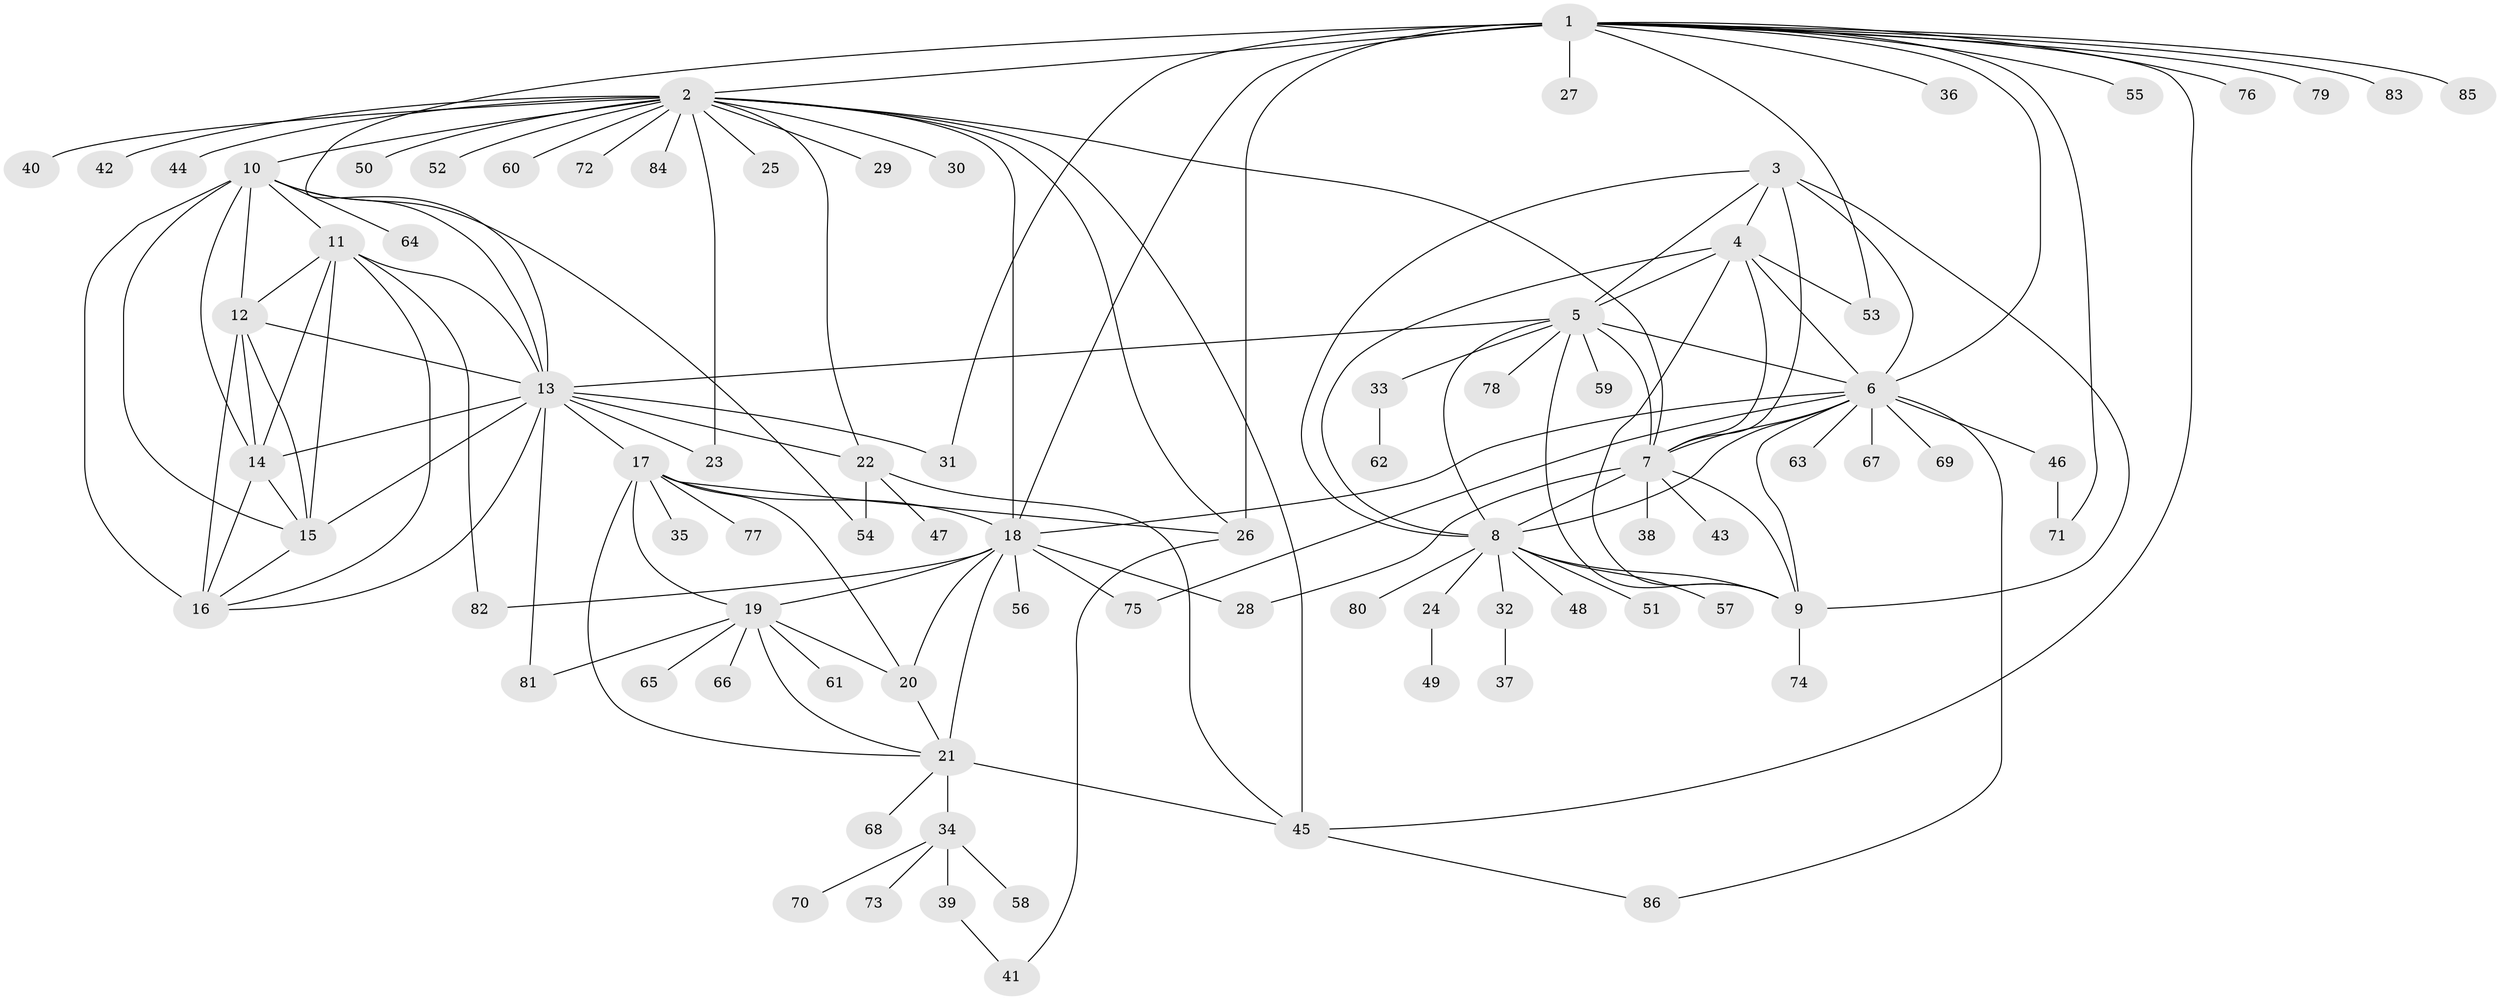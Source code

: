 // original degree distribution, {9: 0.013986013986013986, 14: 0.013986013986013986, 7: 0.04895104895104895, 6: 0.04895104895104895, 10: 0.027972027972027972, 13: 0.013986013986013986, 11: 0.03496503496503497, 15: 0.013986013986013986, 8: 0.03496503496503497, 12: 0.006993006993006993, 2: 0.17482517482517482, 3: 0.02097902097902098, 1: 0.5384615384615384, 4: 0.006993006993006993}
// Generated by graph-tools (version 1.1) at 2025/52/03/04/25 22:52:12]
// undirected, 86 vertices, 144 edges
graph export_dot {
  node [color=gray90,style=filled];
  1;
  2;
  3;
  4;
  5;
  6;
  7;
  8;
  9;
  10;
  11;
  12;
  13;
  14;
  15;
  16;
  17;
  18;
  19;
  20;
  21;
  22;
  23;
  24;
  25;
  26;
  27;
  28;
  29;
  30;
  31;
  32;
  33;
  34;
  35;
  36;
  37;
  38;
  39;
  40;
  41;
  42;
  43;
  44;
  45;
  46;
  47;
  48;
  49;
  50;
  51;
  52;
  53;
  54;
  55;
  56;
  57;
  58;
  59;
  60;
  61;
  62;
  63;
  64;
  65;
  66;
  67;
  68;
  69;
  70;
  71;
  72;
  73;
  74;
  75;
  76;
  77;
  78;
  79;
  80;
  81;
  82;
  83;
  84;
  85;
  86;
  1 -- 2 [weight=1.0];
  1 -- 6 [weight=1.0];
  1 -- 13 [weight=1.0];
  1 -- 18 [weight=1.0];
  1 -- 26 [weight=7.0];
  1 -- 27 [weight=1.0];
  1 -- 31 [weight=1.0];
  1 -- 36 [weight=2.0];
  1 -- 45 [weight=1.0];
  1 -- 53 [weight=1.0];
  1 -- 55 [weight=1.0];
  1 -- 71 [weight=1.0];
  1 -- 76 [weight=1.0];
  1 -- 79 [weight=1.0];
  1 -- 83 [weight=1.0];
  1 -- 85 [weight=1.0];
  2 -- 7 [weight=1.0];
  2 -- 10 [weight=1.0];
  2 -- 18 [weight=1.0];
  2 -- 22 [weight=1.0];
  2 -- 23 [weight=1.0];
  2 -- 25 [weight=1.0];
  2 -- 26 [weight=1.0];
  2 -- 29 [weight=1.0];
  2 -- 30 [weight=1.0];
  2 -- 40 [weight=1.0];
  2 -- 42 [weight=1.0];
  2 -- 44 [weight=1.0];
  2 -- 45 [weight=1.0];
  2 -- 50 [weight=1.0];
  2 -- 52 [weight=2.0];
  2 -- 60 [weight=1.0];
  2 -- 72 [weight=1.0];
  2 -- 84 [weight=1.0];
  3 -- 4 [weight=1.0];
  3 -- 5 [weight=1.0];
  3 -- 6 [weight=1.0];
  3 -- 7 [weight=1.0];
  3 -- 8 [weight=1.0];
  3 -- 9 [weight=1.0];
  4 -- 5 [weight=1.0];
  4 -- 6 [weight=1.0];
  4 -- 7 [weight=1.0];
  4 -- 8 [weight=1.0];
  4 -- 9 [weight=1.0];
  4 -- 53 [weight=1.0];
  5 -- 6 [weight=1.0];
  5 -- 7 [weight=1.0];
  5 -- 8 [weight=1.0];
  5 -- 9 [weight=1.0];
  5 -- 13 [weight=1.0];
  5 -- 33 [weight=1.0];
  5 -- 59 [weight=1.0];
  5 -- 78 [weight=1.0];
  6 -- 7 [weight=1.0];
  6 -- 8 [weight=1.0];
  6 -- 9 [weight=1.0];
  6 -- 18 [weight=1.0];
  6 -- 46 [weight=1.0];
  6 -- 63 [weight=1.0];
  6 -- 67 [weight=1.0];
  6 -- 69 [weight=1.0];
  6 -- 75 [weight=1.0];
  6 -- 86 [weight=1.0];
  7 -- 8 [weight=1.0];
  7 -- 9 [weight=1.0];
  7 -- 28 [weight=1.0];
  7 -- 38 [weight=1.0];
  7 -- 43 [weight=1.0];
  8 -- 9 [weight=1.0];
  8 -- 24 [weight=1.0];
  8 -- 32 [weight=1.0];
  8 -- 48 [weight=1.0];
  8 -- 51 [weight=1.0];
  8 -- 57 [weight=1.0];
  8 -- 80 [weight=1.0];
  9 -- 74 [weight=1.0];
  10 -- 11 [weight=1.0];
  10 -- 12 [weight=1.0];
  10 -- 13 [weight=1.0];
  10 -- 14 [weight=1.0];
  10 -- 15 [weight=1.0];
  10 -- 16 [weight=1.0];
  10 -- 54 [weight=1.0];
  10 -- 64 [weight=1.0];
  11 -- 12 [weight=1.0];
  11 -- 13 [weight=1.0];
  11 -- 14 [weight=1.0];
  11 -- 15 [weight=1.0];
  11 -- 16 [weight=1.0];
  11 -- 82 [weight=1.0];
  12 -- 13 [weight=1.0];
  12 -- 14 [weight=1.0];
  12 -- 15 [weight=1.0];
  12 -- 16 [weight=4.0];
  13 -- 14 [weight=1.0];
  13 -- 15 [weight=1.0];
  13 -- 16 [weight=1.0];
  13 -- 17 [weight=1.0];
  13 -- 22 [weight=1.0];
  13 -- 23 [weight=1.0];
  13 -- 31 [weight=1.0];
  13 -- 81 [weight=1.0];
  14 -- 15 [weight=1.0];
  14 -- 16 [weight=1.0];
  15 -- 16 [weight=1.0];
  17 -- 18 [weight=3.0];
  17 -- 19 [weight=1.0];
  17 -- 20 [weight=1.0];
  17 -- 21 [weight=1.0];
  17 -- 26 [weight=1.0];
  17 -- 35 [weight=1.0];
  17 -- 77 [weight=1.0];
  18 -- 19 [weight=3.0];
  18 -- 20 [weight=4.0];
  18 -- 21 [weight=3.0];
  18 -- 28 [weight=1.0];
  18 -- 56 [weight=1.0];
  18 -- 75 [weight=1.0];
  18 -- 82 [weight=1.0];
  19 -- 20 [weight=1.0];
  19 -- 21 [weight=1.0];
  19 -- 61 [weight=1.0];
  19 -- 65 [weight=1.0];
  19 -- 66 [weight=1.0];
  19 -- 81 [weight=1.0];
  20 -- 21 [weight=1.0];
  21 -- 34 [weight=1.0];
  21 -- 45 [weight=1.0];
  21 -- 68 [weight=1.0];
  22 -- 45 [weight=1.0];
  22 -- 47 [weight=1.0];
  22 -- 54 [weight=1.0];
  24 -- 49 [weight=1.0];
  26 -- 41 [weight=1.0];
  32 -- 37 [weight=1.0];
  33 -- 62 [weight=1.0];
  34 -- 39 [weight=1.0];
  34 -- 58 [weight=1.0];
  34 -- 70 [weight=1.0];
  34 -- 73 [weight=1.0];
  39 -- 41 [weight=1.0];
  45 -- 86 [weight=1.0];
  46 -- 71 [weight=1.0];
}
